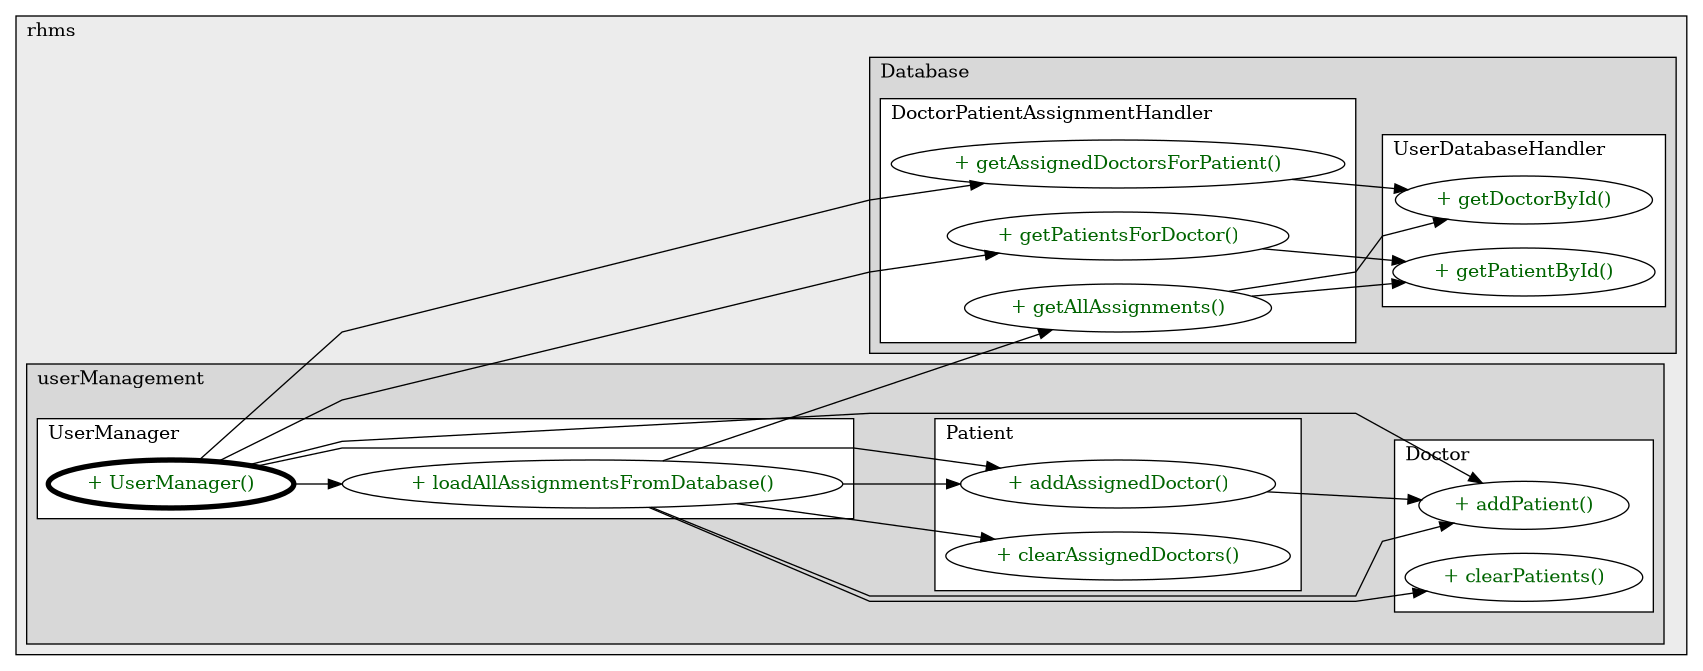 @startuml

/' diagram meta data start
config=CallConfiguration;
{
  "rootMethod": "com.rhms.userManagement.UserManager#UserManager()",
  "projectClassification": {
    "searchMode": "OpenProject", // OpenProject, AllProjects
    "includedProjects": "",
    "pathEndKeywords": "*.impl",
    "isClientPath": "",
    "isClientName": "",
    "isTestPath": "",
    "isTestName": "",
    "isMappingPath": "",
    "isMappingName": "",
    "isDataAccessPath": "",
    "isDataAccessName": "",
    "isDataStructurePath": "",
    "isDataStructureName": "",
    "isInterfaceStructuresPath": "",
    "isInterfaceStructuresName": "",
    "isEntryPointPath": "",
    "isEntryPointName": "",
    "treatFinalFieldsAsMandatory": false
  },
  "graphRestriction": {
    "classPackageExcludeFilter": "",
    "classPackageIncludeFilter": "",
    "classNameExcludeFilter": "",
    "classNameIncludeFilter": "",
    "methodNameExcludeFilter": "",
    "methodNameIncludeFilter": "",
    "removeByInheritance": "", // inheritance/annotation based filtering is done in a second step
    "removeByAnnotation": "",
    "removeByClassPackage": "", // cleanup the graph after inheritance/annotation based filtering is done
    "removeByClassName": "",
    "cutMappings": false,
    "cutEnum": true,
    "cutTests": true,
    "cutClient": true,
    "cutDataAccess": true,
    "cutInterfaceStructures": true,
    "cutDataStructures": true,
    "cutGetterAndSetter": true,
    "cutConstructors": true
  },
  "graphTraversal": {
    "forwardDepth": 3,
    "backwardDepth": 3,
    "classPackageExcludeFilter": "",
    "classPackageIncludeFilter": "",
    "classNameExcludeFilter": "",
    "classNameIncludeFilter": "",
    "methodNameExcludeFilter": "",
    "methodNameIncludeFilter": "",
    "hideMappings": false,
    "hideDataStructures": false,
    "hidePrivateMethods": true,
    "hideInterfaceCalls": true, // indirection: implementation -> interface (is hidden) -> implementation
    "onlyShowApplicationEntryPoints": false, // root node is included
    "useMethodCallsForStructureDiagram": "ForwardOnly" // ForwardOnly, BothDirections, No
  },
  "details": {
    "aggregation": "GroupByClass", // ByClass, GroupByClass, None
    "showMethodParametersTypes": false,
    "showMethodParametersNames": false,
    "showMethodReturnType": false,
    "showPackageLevels": 2,
    "showCallOrder": false,
    "edgeMode": "MethodsOnly", // TypesOnly, MethodsOnly, TypesAndMethods, MethodsAndDirectTypeUsage
    "showDetailedClassStructure": false
  },
  "rootClass": "com.rhms.userManagement.UserManager",
  "extensionCallbackMethod": "" // qualified.class.name#methodName - signature: public static String method(String)
}
diagram meta data end '/



digraph g {
    rankdir="LR"
    splines=polyline
    

'nodes 
subgraph cluster_3499612 { 
   	label=rhms
	labeljust=l
	fillcolor="#ececec"
	style=filled
   
   subgraph cluster_1951307539 { 
   	label=Database
	labeljust=l
	fillcolor="#d8d8d8"
	style=filled
   
   subgraph cluster_1780453371 { 
   	label=DoctorPatientAssignmentHandler
	labeljust=l
	fillcolor=white
	style=filled
   
   DoctorPatientAssignmentHandler1676144448XXXgetAllAssignments9269732[
	label="+ getAllAssignments()"
	style=filled
	fillcolor=white
	tooltip="DoctorPatientAssignmentHandler

&#10;  Gets all doctor-patient assignments from the database&#10; "
	fontcolor=darkgreen
];

DoctorPatientAssignmentHandler1676144448XXXgetAssignedDoctorsForPatient1369338721[
	label="+ getAssignedDoctorsForPatient()"
	style=filled
	fillcolor=white
	tooltip="DoctorPatientAssignmentHandler

null"
	fontcolor=darkgreen
];

DoctorPatientAssignmentHandler1676144448XXXgetPatientsForDoctor1369338721[
	label="+ getPatientsForDoctor()"
	style=filled
	fillcolor=white
	tooltip="DoctorPatientAssignmentHandler

null"
	fontcolor=darkgreen
];
} 

subgraph cluster_42351050 { 
   	label=UserDatabaseHandler
	labeljust=l
	fillcolor=white
	style=filled
   
   UserDatabaseHandler1676144448XXXgetDoctorById104431[
	label="+ getDoctorById()"
	style=filled
	fillcolor=white
	tooltip="UserDatabaseHandler

null"
	fontcolor=darkgreen
];

UserDatabaseHandler1676144448XXXgetPatientById104431[
	label="+ getPatientById()"
	style=filled
	fillcolor=white
	tooltip="UserDatabaseHandler

null"
	fontcolor=darkgreen
];
} 
} 

subgraph cluster_85584960 { 
   	label=userManagement
	labeljust=l
	fillcolor="#d8d8d8"
	style=filled
   
   subgraph cluster_1209960250 { 
   	label=Doctor
	labeljust=l
	fillcolor=white
	style=filled
   
   Doctor108603475XXXaddPatient873235173[
	label="+ addPatient()"
	style=filled
	fillcolor=white
	tooltip="Doctor

&#10;  Add a patient to this doctor's assigned patients&#10; "
	fontcolor=darkgreen
];

Doctor108603475XXXclearPatients0[
	label="+ clearPatients()"
	style=filled
	fillcolor=white
	tooltip="Doctor

&#10;  Clear all patients from this doctor's assigned patients&#10;  Used when reloading assignments from database&#10; "
	fontcolor=darkgreen
];
} 

subgraph cluster_528726090 { 
   	label=Patient
	labeljust=l
	fillcolor=white
	style=filled
   
   Patient108603475XXXaddAssignedDoctor2052357439[
	label="+ addAssignedDoctor()"
	style=filled
	fillcolor=white
	tooltip="Patient

&#10;  Add a doctor to this patient's list of assigned doctors&#10;  @param doctor The doctor to assign to this patient&#10; "
	fontcolor=darkgreen
];

Patient108603475XXXclearAssignedDoctors0[
	label="+ clearAssignedDoctors()"
	style=filled
	fillcolor=white
	tooltip="Patient

&#10;  Clear all assigned doctors&#10;  Used when reloading assignments from database&#10; "
	fontcolor=darkgreen
];
} 

subgraph cluster_879193049 { 
   	label=UserManager
	labeljust=l
	fillcolor=white
	style=filled
   
   UserManager108603475XXXUserManager0[
	label="+ UserManager()"
	style=filled
	fillcolor=white
	tooltip="UserManager

&#10;  Initializes the user management system&#10; "
	penwidth=4
	fontcolor=darkgreen
];

UserManager108603475XXXloadAllAssignmentsFromDatabase0[
	label="+ loadAllAssignmentsFromDatabase()"
	style=filled
	fillcolor=white
	tooltip="UserManager

&#10;  Loads all doctor-patient assignments from the database&#10; "
	fontcolor=darkgreen
];
} 
} 
} 

'edges    
DoctorPatientAssignmentHandler1676144448XXXgetAllAssignments9269732 -> UserDatabaseHandler1676144448XXXgetDoctorById104431;
DoctorPatientAssignmentHandler1676144448XXXgetAllAssignments9269732 -> UserDatabaseHandler1676144448XXXgetPatientById104431;
DoctorPatientAssignmentHandler1676144448XXXgetAssignedDoctorsForPatient1369338721 -> UserDatabaseHandler1676144448XXXgetDoctorById104431;
DoctorPatientAssignmentHandler1676144448XXXgetPatientsForDoctor1369338721 -> UserDatabaseHandler1676144448XXXgetPatientById104431;
Patient108603475XXXaddAssignedDoctor2052357439 -> Doctor108603475XXXaddPatient873235173;
UserManager108603475XXXUserManager0 -> Doctor108603475XXXaddPatient873235173;
UserManager108603475XXXUserManager0 -> DoctorPatientAssignmentHandler1676144448XXXgetAssignedDoctorsForPatient1369338721;
UserManager108603475XXXUserManager0 -> DoctorPatientAssignmentHandler1676144448XXXgetPatientsForDoctor1369338721;
UserManager108603475XXXUserManager0 -> Patient108603475XXXaddAssignedDoctor2052357439;
UserManager108603475XXXUserManager0 -> UserManager108603475XXXloadAllAssignmentsFromDatabase0;
UserManager108603475XXXloadAllAssignmentsFromDatabase0 -> Doctor108603475XXXaddPatient873235173;
UserManager108603475XXXloadAllAssignmentsFromDatabase0 -> Doctor108603475XXXclearPatients0;
UserManager108603475XXXloadAllAssignmentsFromDatabase0 -> DoctorPatientAssignmentHandler1676144448XXXgetAllAssignments9269732;
UserManager108603475XXXloadAllAssignmentsFromDatabase0 -> Patient108603475XXXaddAssignedDoctor2052357439;
UserManager108603475XXXloadAllAssignmentsFromDatabase0 -> Patient108603475XXXclearAssignedDoctors0;
    
}
@enduml